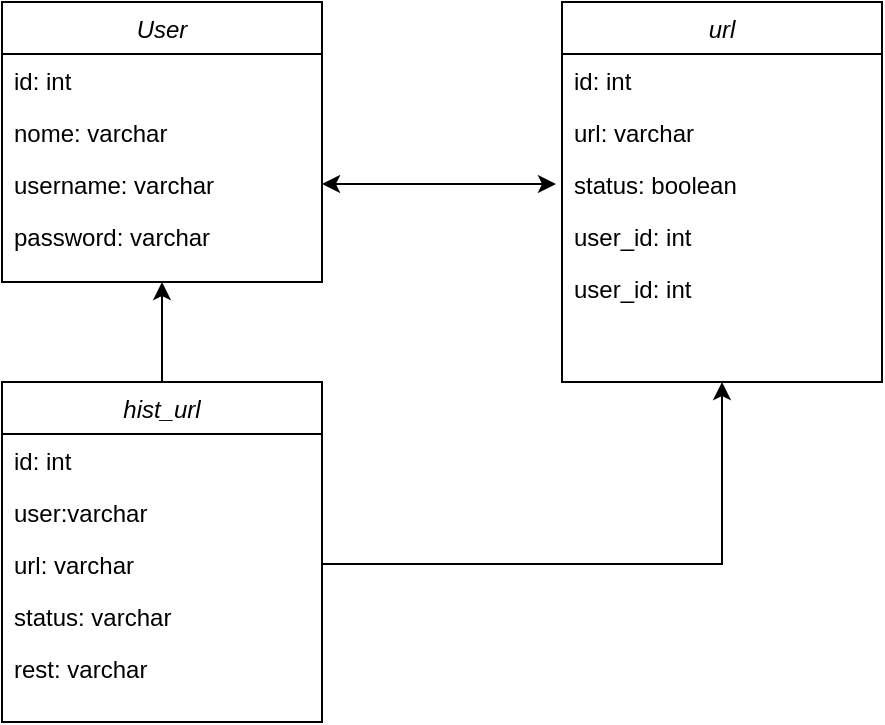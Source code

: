 <mxfile version="14.9.2" type="device"><diagram id="C5RBs43oDa-KdzZeNtuy" name="Page-1"><mxGraphModel dx="868" dy="393" grid="1" gridSize="10" guides="1" tooltips="1" connect="1" arrows="1" fold="1" page="1" pageScale="1" pageWidth="827" pageHeight="1169" math="0" shadow="0"><root><mxCell id="WIyWlLk6GJQsqaUBKTNV-0"/><mxCell id="WIyWlLk6GJQsqaUBKTNV-1" parent="WIyWlLk6GJQsqaUBKTNV-0"/><mxCell id="zkfFHV4jXpPFQw0GAbJ--0" value="User" style="swimlane;fontStyle=2;align=center;verticalAlign=top;childLayout=stackLayout;horizontal=1;startSize=26;horizontalStack=0;resizeParent=1;resizeLast=0;collapsible=1;marginBottom=0;rounded=0;shadow=0;strokeWidth=1;" parent="WIyWlLk6GJQsqaUBKTNV-1" vertex="1"><mxGeometry x="200" y="110" width="160" height="140" as="geometry"><mxRectangle x="230" y="140" width="160" height="26" as="alternateBounds"/></mxGeometry></mxCell><mxCell id="zkfFHV4jXpPFQw0GAbJ--1" value="id: int" style="text;align=left;verticalAlign=top;spacingLeft=4;spacingRight=4;overflow=hidden;rotatable=0;points=[[0,0.5],[1,0.5]];portConstraint=eastwest;" parent="zkfFHV4jXpPFQw0GAbJ--0" vertex="1"><mxGeometry y="26" width="160" height="26" as="geometry"/></mxCell><mxCell id="zkfFHV4jXpPFQw0GAbJ--2" value="nome: varchar" style="text;align=left;verticalAlign=top;spacingLeft=4;spacingRight=4;overflow=hidden;rotatable=0;points=[[0,0.5],[1,0.5]];portConstraint=eastwest;rounded=0;shadow=0;html=0;" parent="zkfFHV4jXpPFQw0GAbJ--0" vertex="1"><mxGeometry y="52" width="160" height="26" as="geometry"/></mxCell><mxCell id="zkfFHV4jXpPFQw0GAbJ--3" value="username: varchar" style="text;align=left;verticalAlign=top;spacingLeft=4;spacingRight=4;overflow=hidden;rotatable=0;points=[[0,0.5],[1,0.5]];portConstraint=eastwest;rounded=0;shadow=0;html=0;" parent="zkfFHV4jXpPFQw0GAbJ--0" vertex="1"><mxGeometry y="78" width="160" height="26" as="geometry"/></mxCell><mxCell id="vpwBXWa3LiHlRpq0Ue3A-0" value="password: varchar" style="text;align=left;verticalAlign=top;spacingLeft=4;spacingRight=4;overflow=hidden;rotatable=0;points=[[0,0.5],[1,0.5]];portConstraint=eastwest;rounded=0;shadow=0;html=0;" vertex="1" parent="zkfFHV4jXpPFQw0GAbJ--0"><mxGeometry y="104" width="160" height="26" as="geometry"/></mxCell><mxCell id="vpwBXWa3LiHlRpq0Ue3A-1" value="url" style="swimlane;fontStyle=2;align=center;verticalAlign=top;childLayout=stackLayout;horizontal=1;startSize=26;horizontalStack=0;resizeParent=1;resizeLast=0;collapsible=1;marginBottom=0;rounded=0;shadow=0;strokeWidth=1;" vertex="1" parent="WIyWlLk6GJQsqaUBKTNV-1"><mxGeometry x="480" y="110" width="160" height="190" as="geometry"><mxRectangle x="230" y="140" width="160" height="26" as="alternateBounds"/></mxGeometry></mxCell><mxCell id="vpwBXWa3LiHlRpq0Ue3A-2" value="id: int" style="text;align=left;verticalAlign=top;spacingLeft=4;spacingRight=4;overflow=hidden;rotatable=0;points=[[0,0.5],[1,0.5]];portConstraint=eastwest;" vertex="1" parent="vpwBXWa3LiHlRpq0Ue3A-1"><mxGeometry y="26" width="160" height="26" as="geometry"/></mxCell><mxCell id="vpwBXWa3LiHlRpq0Ue3A-3" value="url: varchar" style="text;align=left;verticalAlign=top;spacingLeft=4;spacingRight=4;overflow=hidden;rotatable=0;points=[[0,0.5],[1,0.5]];portConstraint=eastwest;rounded=0;shadow=0;html=0;" vertex="1" parent="vpwBXWa3LiHlRpq0Ue3A-1"><mxGeometry y="52" width="160" height="26" as="geometry"/></mxCell><mxCell id="vpwBXWa3LiHlRpq0Ue3A-4" value="status: boolean" style="text;align=left;verticalAlign=top;spacingLeft=4;spacingRight=4;overflow=hidden;rotatable=0;points=[[0,0.5],[1,0.5]];portConstraint=eastwest;rounded=0;shadow=0;html=0;" vertex="1" parent="vpwBXWa3LiHlRpq0Ue3A-1"><mxGeometry y="78" width="160" height="26" as="geometry"/></mxCell><mxCell id="vpwBXWa3LiHlRpq0Ue3A-5" value="user_id: int" style="text;align=left;verticalAlign=top;spacingLeft=4;spacingRight=4;overflow=hidden;rotatable=0;points=[[0,0.5],[1,0.5]];portConstraint=eastwest;rounded=0;shadow=0;html=0;" vertex="1" parent="vpwBXWa3LiHlRpq0Ue3A-1"><mxGeometry y="104" width="160" height="26" as="geometry"/></mxCell><mxCell id="vpwBXWa3LiHlRpq0Ue3A-12" value="user_id: int" style="text;align=left;verticalAlign=top;spacingLeft=4;spacingRight=4;overflow=hidden;rotatable=0;points=[[0,0.5],[1,0.5]];portConstraint=eastwest;rounded=0;shadow=0;html=0;" vertex="1" parent="vpwBXWa3LiHlRpq0Ue3A-1"><mxGeometry y="130" width="160" height="26" as="geometry"/></mxCell><mxCell id="vpwBXWa3LiHlRpq0Ue3A-10" value="" style="endArrow=classic;startArrow=classic;html=1;exitX=1;exitY=0.5;exitDx=0;exitDy=0;" edge="1" parent="WIyWlLk6GJQsqaUBKTNV-1" source="zkfFHV4jXpPFQw0GAbJ--3"><mxGeometry width="50" height="50" relative="1" as="geometry"><mxPoint x="360" y="240" as="sourcePoint"/><mxPoint x="477" y="201" as="targetPoint"/><Array as="points"><mxPoint x="440" y="201"/></Array></mxGeometry></mxCell><mxCell id="vpwBXWa3LiHlRpq0Ue3A-19" style="edgeStyle=orthogonalEdgeStyle;rounded=0;orthogonalLoop=1;jettySize=auto;html=1;exitX=0.5;exitY=0;exitDx=0;exitDy=0;entryX=0.5;entryY=1;entryDx=0;entryDy=0;" edge="1" parent="WIyWlLk6GJQsqaUBKTNV-1" source="vpwBXWa3LiHlRpq0Ue3A-13" target="zkfFHV4jXpPFQw0GAbJ--0"><mxGeometry relative="1" as="geometry"/></mxCell><mxCell id="vpwBXWa3LiHlRpq0Ue3A-13" value="hist_url" style="swimlane;fontStyle=2;align=center;verticalAlign=top;childLayout=stackLayout;horizontal=1;startSize=26;horizontalStack=0;resizeParent=1;resizeLast=0;collapsible=1;marginBottom=0;rounded=0;shadow=0;strokeWidth=1;" vertex="1" parent="WIyWlLk6GJQsqaUBKTNV-1"><mxGeometry x="200" y="300" width="160" height="170" as="geometry"><mxRectangle x="230" y="140" width="160" height="26" as="alternateBounds"/></mxGeometry></mxCell><mxCell id="vpwBXWa3LiHlRpq0Ue3A-14" value="id: int" style="text;align=left;verticalAlign=top;spacingLeft=4;spacingRight=4;overflow=hidden;rotatable=0;points=[[0,0.5],[1,0.5]];portConstraint=eastwest;" vertex="1" parent="vpwBXWa3LiHlRpq0Ue3A-13"><mxGeometry y="26" width="160" height="26" as="geometry"/></mxCell><mxCell id="vpwBXWa3LiHlRpq0Ue3A-15" value="user:varchar" style="text;align=left;verticalAlign=top;spacingLeft=4;spacingRight=4;overflow=hidden;rotatable=0;points=[[0,0.5],[1,0.5]];portConstraint=eastwest;rounded=0;shadow=0;html=0;" vertex="1" parent="vpwBXWa3LiHlRpq0Ue3A-13"><mxGeometry y="52" width="160" height="26" as="geometry"/></mxCell><mxCell id="vpwBXWa3LiHlRpq0Ue3A-16" value="url: varchar" style="text;align=left;verticalAlign=top;spacingLeft=4;spacingRight=4;overflow=hidden;rotatable=0;points=[[0,0.5],[1,0.5]];portConstraint=eastwest;rounded=0;shadow=0;html=0;" vertex="1" parent="vpwBXWa3LiHlRpq0Ue3A-13"><mxGeometry y="78" width="160" height="26" as="geometry"/></mxCell><mxCell id="vpwBXWa3LiHlRpq0Ue3A-17" value="status: varchar" style="text;align=left;verticalAlign=top;spacingLeft=4;spacingRight=4;overflow=hidden;rotatable=0;points=[[0,0.5],[1,0.5]];portConstraint=eastwest;rounded=0;shadow=0;html=0;" vertex="1" parent="vpwBXWa3LiHlRpq0Ue3A-13"><mxGeometry y="104" width="160" height="26" as="geometry"/></mxCell><mxCell id="vpwBXWa3LiHlRpq0Ue3A-18" value="rest: varchar" style="text;align=left;verticalAlign=top;spacingLeft=4;spacingRight=4;overflow=hidden;rotatable=0;points=[[0,0.5],[1,0.5]];portConstraint=eastwest;rounded=0;shadow=0;html=0;" vertex="1" parent="vpwBXWa3LiHlRpq0Ue3A-13"><mxGeometry y="130" width="160" height="26" as="geometry"/></mxCell><mxCell id="vpwBXWa3LiHlRpq0Ue3A-20" style="edgeStyle=orthogonalEdgeStyle;rounded=0;orthogonalLoop=1;jettySize=auto;html=1;exitX=1;exitY=0.5;exitDx=0;exitDy=0;entryX=0.5;entryY=1;entryDx=0;entryDy=0;" edge="1" parent="WIyWlLk6GJQsqaUBKTNV-1" source="vpwBXWa3LiHlRpq0Ue3A-16" target="vpwBXWa3LiHlRpq0Ue3A-1"><mxGeometry relative="1" as="geometry"/></mxCell></root></mxGraphModel></diagram></mxfile>